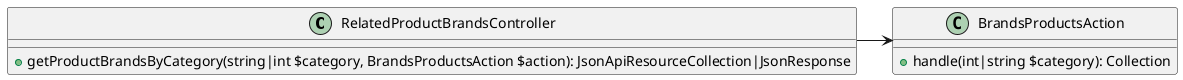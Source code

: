 @startuml

class RelatedProductBrandsController {
 + getProductBrandsByCategory(string|int $category, BrandsProductsAction $action): JsonApiResourceCollection|JsonResponse
}

class BrandsProductsAction {
    + handle(int|string $category): Collection
}

RelatedProductBrandsController -> BrandsProductsAction
@enduml